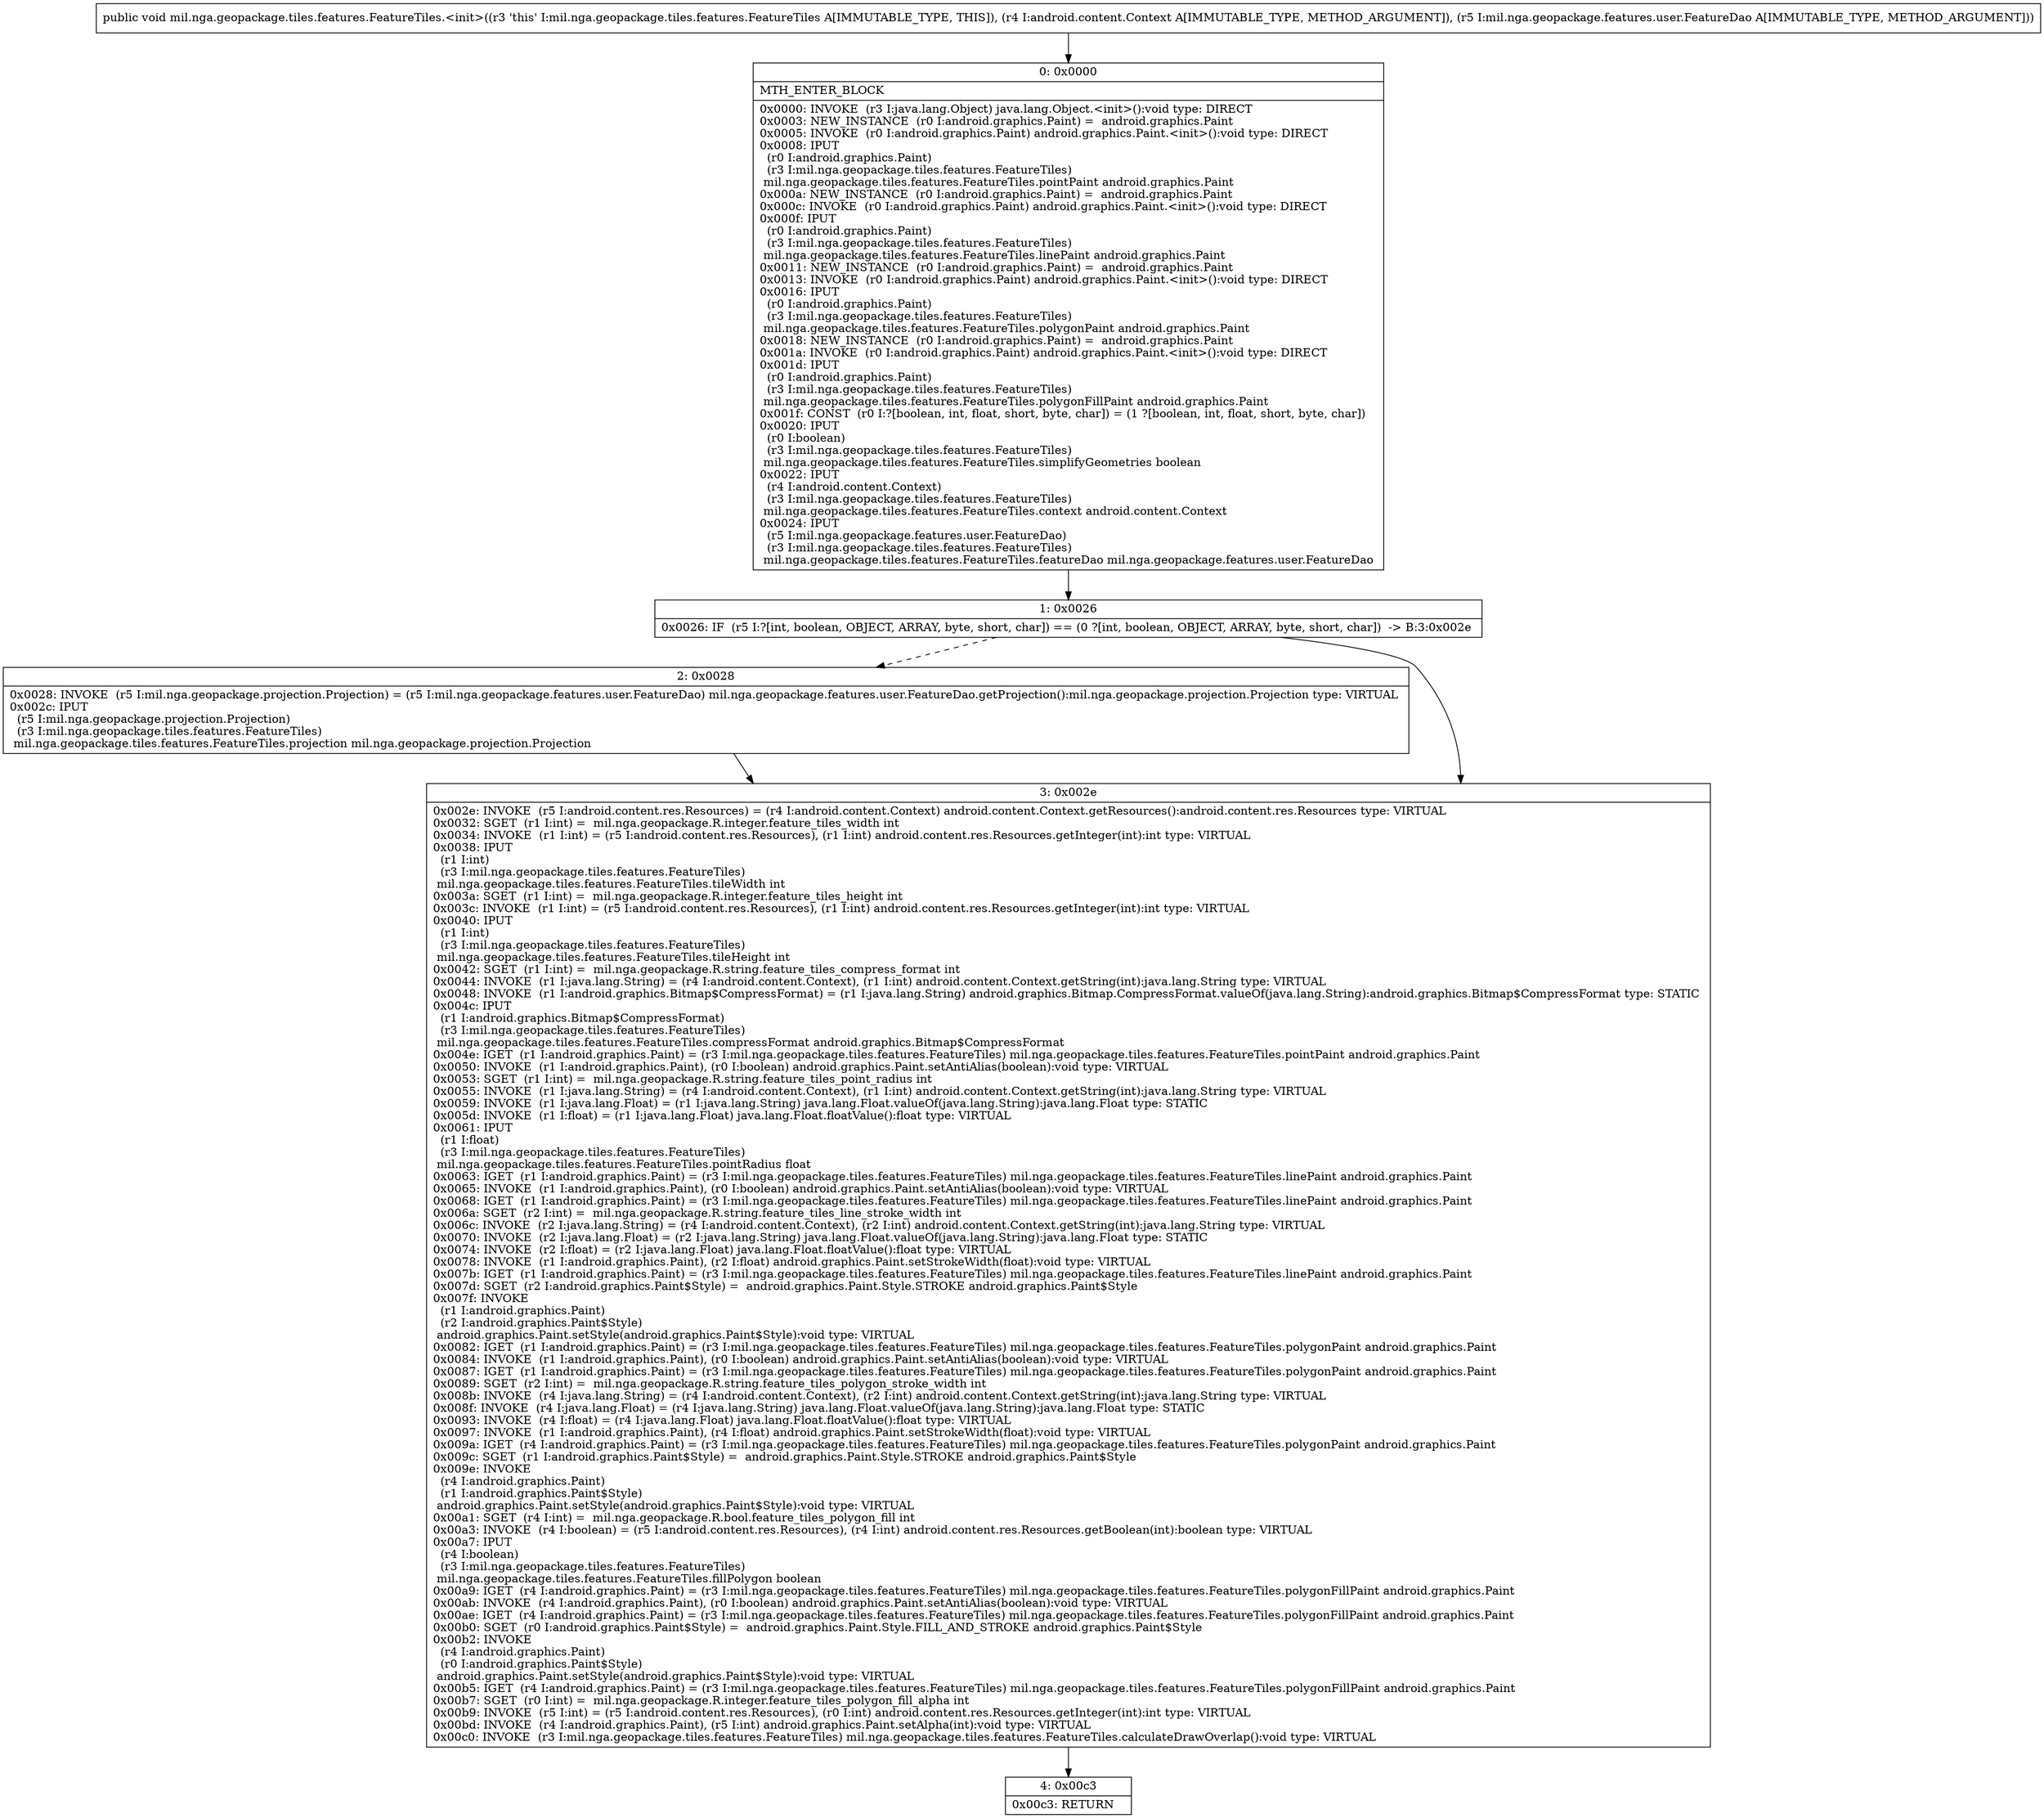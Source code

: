 digraph "CFG formil.nga.geopackage.tiles.features.FeatureTiles.\<init\>(Landroid\/content\/Context;Lmil\/nga\/geopackage\/features\/user\/FeatureDao;)V" {
Node_0 [shape=record,label="{0\:\ 0x0000|MTH_ENTER_BLOCK\l|0x0000: INVOKE  (r3 I:java.lang.Object) java.lang.Object.\<init\>():void type: DIRECT \l0x0003: NEW_INSTANCE  (r0 I:android.graphics.Paint) =  android.graphics.Paint \l0x0005: INVOKE  (r0 I:android.graphics.Paint) android.graphics.Paint.\<init\>():void type: DIRECT \l0x0008: IPUT  \l  (r0 I:android.graphics.Paint)\l  (r3 I:mil.nga.geopackage.tiles.features.FeatureTiles)\l mil.nga.geopackage.tiles.features.FeatureTiles.pointPaint android.graphics.Paint \l0x000a: NEW_INSTANCE  (r0 I:android.graphics.Paint) =  android.graphics.Paint \l0x000c: INVOKE  (r0 I:android.graphics.Paint) android.graphics.Paint.\<init\>():void type: DIRECT \l0x000f: IPUT  \l  (r0 I:android.graphics.Paint)\l  (r3 I:mil.nga.geopackage.tiles.features.FeatureTiles)\l mil.nga.geopackage.tiles.features.FeatureTiles.linePaint android.graphics.Paint \l0x0011: NEW_INSTANCE  (r0 I:android.graphics.Paint) =  android.graphics.Paint \l0x0013: INVOKE  (r0 I:android.graphics.Paint) android.graphics.Paint.\<init\>():void type: DIRECT \l0x0016: IPUT  \l  (r0 I:android.graphics.Paint)\l  (r3 I:mil.nga.geopackage.tiles.features.FeatureTiles)\l mil.nga.geopackage.tiles.features.FeatureTiles.polygonPaint android.graphics.Paint \l0x0018: NEW_INSTANCE  (r0 I:android.graphics.Paint) =  android.graphics.Paint \l0x001a: INVOKE  (r0 I:android.graphics.Paint) android.graphics.Paint.\<init\>():void type: DIRECT \l0x001d: IPUT  \l  (r0 I:android.graphics.Paint)\l  (r3 I:mil.nga.geopackage.tiles.features.FeatureTiles)\l mil.nga.geopackage.tiles.features.FeatureTiles.polygonFillPaint android.graphics.Paint \l0x001f: CONST  (r0 I:?[boolean, int, float, short, byte, char]) = (1 ?[boolean, int, float, short, byte, char]) \l0x0020: IPUT  \l  (r0 I:boolean)\l  (r3 I:mil.nga.geopackage.tiles.features.FeatureTiles)\l mil.nga.geopackage.tiles.features.FeatureTiles.simplifyGeometries boolean \l0x0022: IPUT  \l  (r4 I:android.content.Context)\l  (r3 I:mil.nga.geopackage.tiles.features.FeatureTiles)\l mil.nga.geopackage.tiles.features.FeatureTiles.context android.content.Context \l0x0024: IPUT  \l  (r5 I:mil.nga.geopackage.features.user.FeatureDao)\l  (r3 I:mil.nga.geopackage.tiles.features.FeatureTiles)\l mil.nga.geopackage.tiles.features.FeatureTiles.featureDao mil.nga.geopackage.features.user.FeatureDao \l}"];
Node_1 [shape=record,label="{1\:\ 0x0026|0x0026: IF  (r5 I:?[int, boolean, OBJECT, ARRAY, byte, short, char]) == (0 ?[int, boolean, OBJECT, ARRAY, byte, short, char])  \-\> B:3:0x002e \l}"];
Node_2 [shape=record,label="{2\:\ 0x0028|0x0028: INVOKE  (r5 I:mil.nga.geopackage.projection.Projection) = (r5 I:mil.nga.geopackage.features.user.FeatureDao) mil.nga.geopackage.features.user.FeatureDao.getProjection():mil.nga.geopackage.projection.Projection type: VIRTUAL \l0x002c: IPUT  \l  (r5 I:mil.nga.geopackage.projection.Projection)\l  (r3 I:mil.nga.geopackage.tiles.features.FeatureTiles)\l mil.nga.geopackage.tiles.features.FeatureTiles.projection mil.nga.geopackage.projection.Projection \l}"];
Node_3 [shape=record,label="{3\:\ 0x002e|0x002e: INVOKE  (r5 I:android.content.res.Resources) = (r4 I:android.content.Context) android.content.Context.getResources():android.content.res.Resources type: VIRTUAL \l0x0032: SGET  (r1 I:int) =  mil.nga.geopackage.R.integer.feature_tiles_width int \l0x0034: INVOKE  (r1 I:int) = (r5 I:android.content.res.Resources), (r1 I:int) android.content.res.Resources.getInteger(int):int type: VIRTUAL \l0x0038: IPUT  \l  (r1 I:int)\l  (r3 I:mil.nga.geopackage.tiles.features.FeatureTiles)\l mil.nga.geopackage.tiles.features.FeatureTiles.tileWidth int \l0x003a: SGET  (r1 I:int) =  mil.nga.geopackage.R.integer.feature_tiles_height int \l0x003c: INVOKE  (r1 I:int) = (r5 I:android.content.res.Resources), (r1 I:int) android.content.res.Resources.getInteger(int):int type: VIRTUAL \l0x0040: IPUT  \l  (r1 I:int)\l  (r3 I:mil.nga.geopackage.tiles.features.FeatureTiles)\l mil.nga.geopackage.tiles.features.FeatureTiles.tileHeight int \l0x0042: SGET  (r1 I:int) =  mil.nga.geopackage.R.string.feature_tiles_compress_format int \l0x0044: INVOKE  (r1 I:java.lang.String) = (r4 I:android.content.Context), (r1 I:int) android.content.Context.getString(int):java.lang.String type: VIRTUAL \l0x0048: INVOKE  (r1 I:android.graphics.Bitmap$CompressFormat) = (r1 I:java.lang.String) android.graphics.Bitmap.CompressFormat.valueOf(java.lang.String):android.graphics.Bitmap$CompressFormat type: STATIC \l0x004c: IPUT  \l  (r1 I:android.graphics.Bitmap$CompressFormat)\l  (r3 I:mil.nga.geopackage.tiles.features.FeatureTiles)\l mil.nga.geopackage.tiles.features.FeatureTiles.compressFormat android.graphics.Bitmap$CompressFormat \l0x004e: IGET  (r1 I:android.graphics.Paint) = (r3 I:mil.nga.geopackage.tiles.features.FeatureTiles) mil.nga.geopackage.tiles.features.FeatureTiles.pointPaint android.graphics.Paint \l0x0050: INVOKE  (r1 I:android.graphics.Paint), (r0 I:boolean) android.graphics.Paint.setAntiAlias(boolean):void type: VIRTUAL \l0x0053: SGET  (r1 I:int) =  mil.nga.geopackage.R.string.feature_tiles_point_radius int \l0x0055: INVOKE  (r1 I:java.lang.String) = (r4 I:android.content.Context), (r1 I:int) android.content.Context.getString(int):java.lang.String type: VIRTUAL \l0x0059: INVOKE  (r1 I:java.lang.Float) = (r1 I:java.lang.String) java.lang.Float.valueOf(java.lang.String):java.lang.Float type: STATIC \l0x005d: INVOKE  (r1 I:float) = (r1 I:java.lang.Float) java.lang.Float.floatValue():float type: VIRTUAL \l0x0061: IPUT  \l  (r1 I:float)\l  (r3 I:mil.nga.geopackage.tiles.features.FeatureTiles)\l mil.nga.geopackage.tiles.features.FeatureTiles.pointRadius float \l0x0063: IGET  (r1 I:android.graphics.Paint) = (r3 I:mil.nga.geopackage.tiles.features.FeatureTiles) mil.nga.geopackage.tiles.features.FeatureTiles.linePaint android.graphics.Paint \l0x0065: INVOKE  (r1 I:android.graphics.Paint), (r0 I:boolean) android.graphics.Paint.setAntiAlias(boolean):void type: VIRTUAL \l0x0068: IGET  (r1 I:android.graphics.Paint) = (r3 I:mil.nga.geopackage.tiles.features.FeatureTiles) mil.nga.geopackage.tiles.features.FeatureTiles.linePaint android.graphics.Paint \l0x006a: SGET  (r2 I:int) =  mil.nga.geopackage.R.string.feature_tiles_line_stroke_width int \l0x006c: INVOKE  (r2 I:java.lang.String) = (r4 I:android.content.Context), (r2 I:int) android.content.Context.getString(int):java.lang.String type: VIRTUAL \l0x0070: INVOKE  (r2 I:java.lang.Float) = (r2 I:java.lang.String) java.lang.Float.valueOf(java.lang.String):java.lang.Float type: STATIC \l0x0074: INVOKE  (r2 I:float) = (r2 I:java.lang.Float) java.lang.Float.floatValue():float type: VIRTUAL \l0x0078: INVOKE  (r1 I:android.graphics.Paint), (r2 I:float) android.graphics.Paint.setStrokeWidth(float):void type: VIRTUAL \l0x007b: IGET  (r1 I:android.graphics.Paint) = (r3 I:mil.nga.geopackage.tiles.features.FeatureTiles) mil.nga.geopackage.tiles.features.FeatureTiles.linePaint android.graphics.Paint \l0x007d: SGET  (r2 I:android.graphics.Paint$Style) =  android.graphics.Paint.Style.STROKE android.graphics.Paint$Style \l0x007f: INVOKE  \l  (r1 I:android.graphics.Paint)\l  (r2 I:android.graphics.Paint$Style)\l android.graphics.Paint.setStyle(android.graphics.Paint$Style):void type: VIRTUAL \l0x0082: IGET  (r1 I:android.graphics.Paint) = (r3 I:mil.nga.geopackage.tiles.features.FeatureTiles) mil.nga.geopackage.tiles.features.FeatureTiles.polygonPaint android.graphics.Paint \l0x0084: INVOKE  (r1 I:android.graphics.Paint), (r0 I:boolean) android.graphics.Paint.setAntiAlias(boolean):void type: VIRTUAL \l0x0087: IGET  (r1 I:android.graphics.Paint) = (r3 I:mil.nga.geopackage.tiles.features.FeatureTiles) mil.nga.geopackage.tiles.features.FeatureTiles.polygonPaint android.graphics.Paint \l0x0089: SGET  (r2 I:int) =  mil.nga.geopackage.R.string.feature_tiles_polygon_stroke_width int \l0x008b: INVOKE  (r4 I:java.lang.String) = (r4 I:android.content.Context), (r2 I:int) android.content.Context.getString(int):java.lang.String type: VIRTUAL \l0x008f: INVOKE  (r4 I:java.lang.Float) = (r4 I:java.lang.String) java.lang.Float.valueOf(java.lang.String):java.lang.Float type: STATIC \l0x0093: INVOKE  (r4 I:float) = (r4 I:java.lang.Float) java.lang.Float.floatValue():float type: VIRTUAL \l0x0097: INVOKE  (r1 I:android.graphics.Paint), (r4 I:float) android.graphics.Paint.setStrokeWidth(float):void type: VIRTUAL \l0x009a: IGET  (r4 I:android.graphics.Paint) = (r3 I:mil.nga.geopackage.tiles.features.FeatureTiles) mil.nga.geopackage.tiles.features.FeatureTiles.polygonPaint android.graphics.Paint \l0x009c: SGET  (r1 I:android.graphics.Paint$Style) =  android.graphics.Paint.Style.STROKE android.graphics.Paint$Style \l0x009e: INVOKE  \l  (r4 I:android.graphics.Paint)\l  (r1 I:android.graphics.Paint$Style)\l android.graphics.Paint.setStyle(android.graphics.Paint$Style):void type: VIRTUAL \l0x00a1: SGET  (r4 I:int) =  mil.nga.geopackage.R.bool.feature_tiles_polygon_fill int \l0x00a3: INVOKE  (r4 I:boolean) = (r5 I:android.content.res.Resources), (r4 I:int) android.content.res.Resources.getBoolean(int):boolean type: VIRTUAL \l0x00a7: IPUT  \l  (r4 I:boolean)\l  (r3 I:mil.nga.geopackage.tiles.features.FeatureTiles)\l mil.nga.geopackage.tiles.features.FeatureTiles.fillPolygon boolean \l0x00a9: IGET  (r4 I:android.graphics.Paint) = (r3 I:mil.nga.geopackage.tiles.features.FeatureTiles) mil.nga.geopackage.tiles.features.FeatureTiles.polygonFillPaint android.graphics.Paint \l0x00ab: INVOKE  (r4 I:android.graphics.Paint), (r0 I:boolean) android.graphics.Paint.setAntiAlias(boolean):void type: VIRTUAL \l0x00ae: IGET  (r4 I:android.graphics.Paint) = (r3 I:mil.nga.geopackage.tiles.features.FeatureTiles) mil.nga.geopackage.tiles.features.FeatureTiles.polygonFillPaint android.graphics.Paint \l0x00b0: SGET  (r0 I:android.graphics.Paint$Style) =  android.graphics.Paint.Style.FILL_AND_STROKE android.graphics.Paint$Style \l0x00b2: INVOKE  \l  (r4 I:android.graphics.Paint)\l  (r0 I:android.graphics.Paint$Style)\l android.graphics.Paint.setStyle(android.graphics.Paint$Style):void type: VIRTUAL \l0x00b5: IGET  (r4 I:android.graphics.Paint) = (r3 I:mil.nga.geopackage.tiles.features.FeatureTiles) mil.nga.geopackage.tiles.features.FeatureTiles.polygonFillPaint android.graphics.Paint \l0x00b7: SGET  (r0 I:int) =  mil.nga.geopackage.R.integer.feature_tiles_polygon_fill_alpha int \l0x00b9: INVOKE  (r5 I:int) = (r5 I:android.content.res.Resources), (r0 I:int) android.content.res.Resources.getInteger(int):int type: VIRTUAL \l0x00bd: INVOKE  (r4 I:android.graphics.Paint), (r5 I:int) android.graphics.Paint.setAlpha(int):void type: VIRTUAL \l0x00c0: INVOKE  (r3 I:mil.nga.geopackage.tiles.features.FeatureTiles) mil.nga.geopackage.tiles.features.FeatureTiles.calculateDrawOverlap():void type: VIRTUAL \l}"];
Node_4 [shape=record,label="{4\:\ 0x00c3|0x00c3: RETURN   \l}"];
MethodNode[shape=record,label="{public void mil.nga.geopackage.tiles.features.FeatureTiles.\<init\>((r3 'this' I:mil.nga.geopackage.tiles.features.FeatureTiles A[IMMUTABLE_TYPE, THIS]), (r4 I:android.content.Context A[IMMUTABLE_TYPE, METHOD_ARGUMENT]), (r5 I:mil.nga.geopackage.features.user.FeatureDao A[IMMUTABLE_TYPE, METHOD_ARGUMENT])) }"];
MethodNode -> Node_0;
Node_0 -> Node_1;
Node_1 -> Node_2[style=dashed];
Node_1 -> Node_3;
Node_2 -> Node_3;
Node_3 -> Node_4;
}

